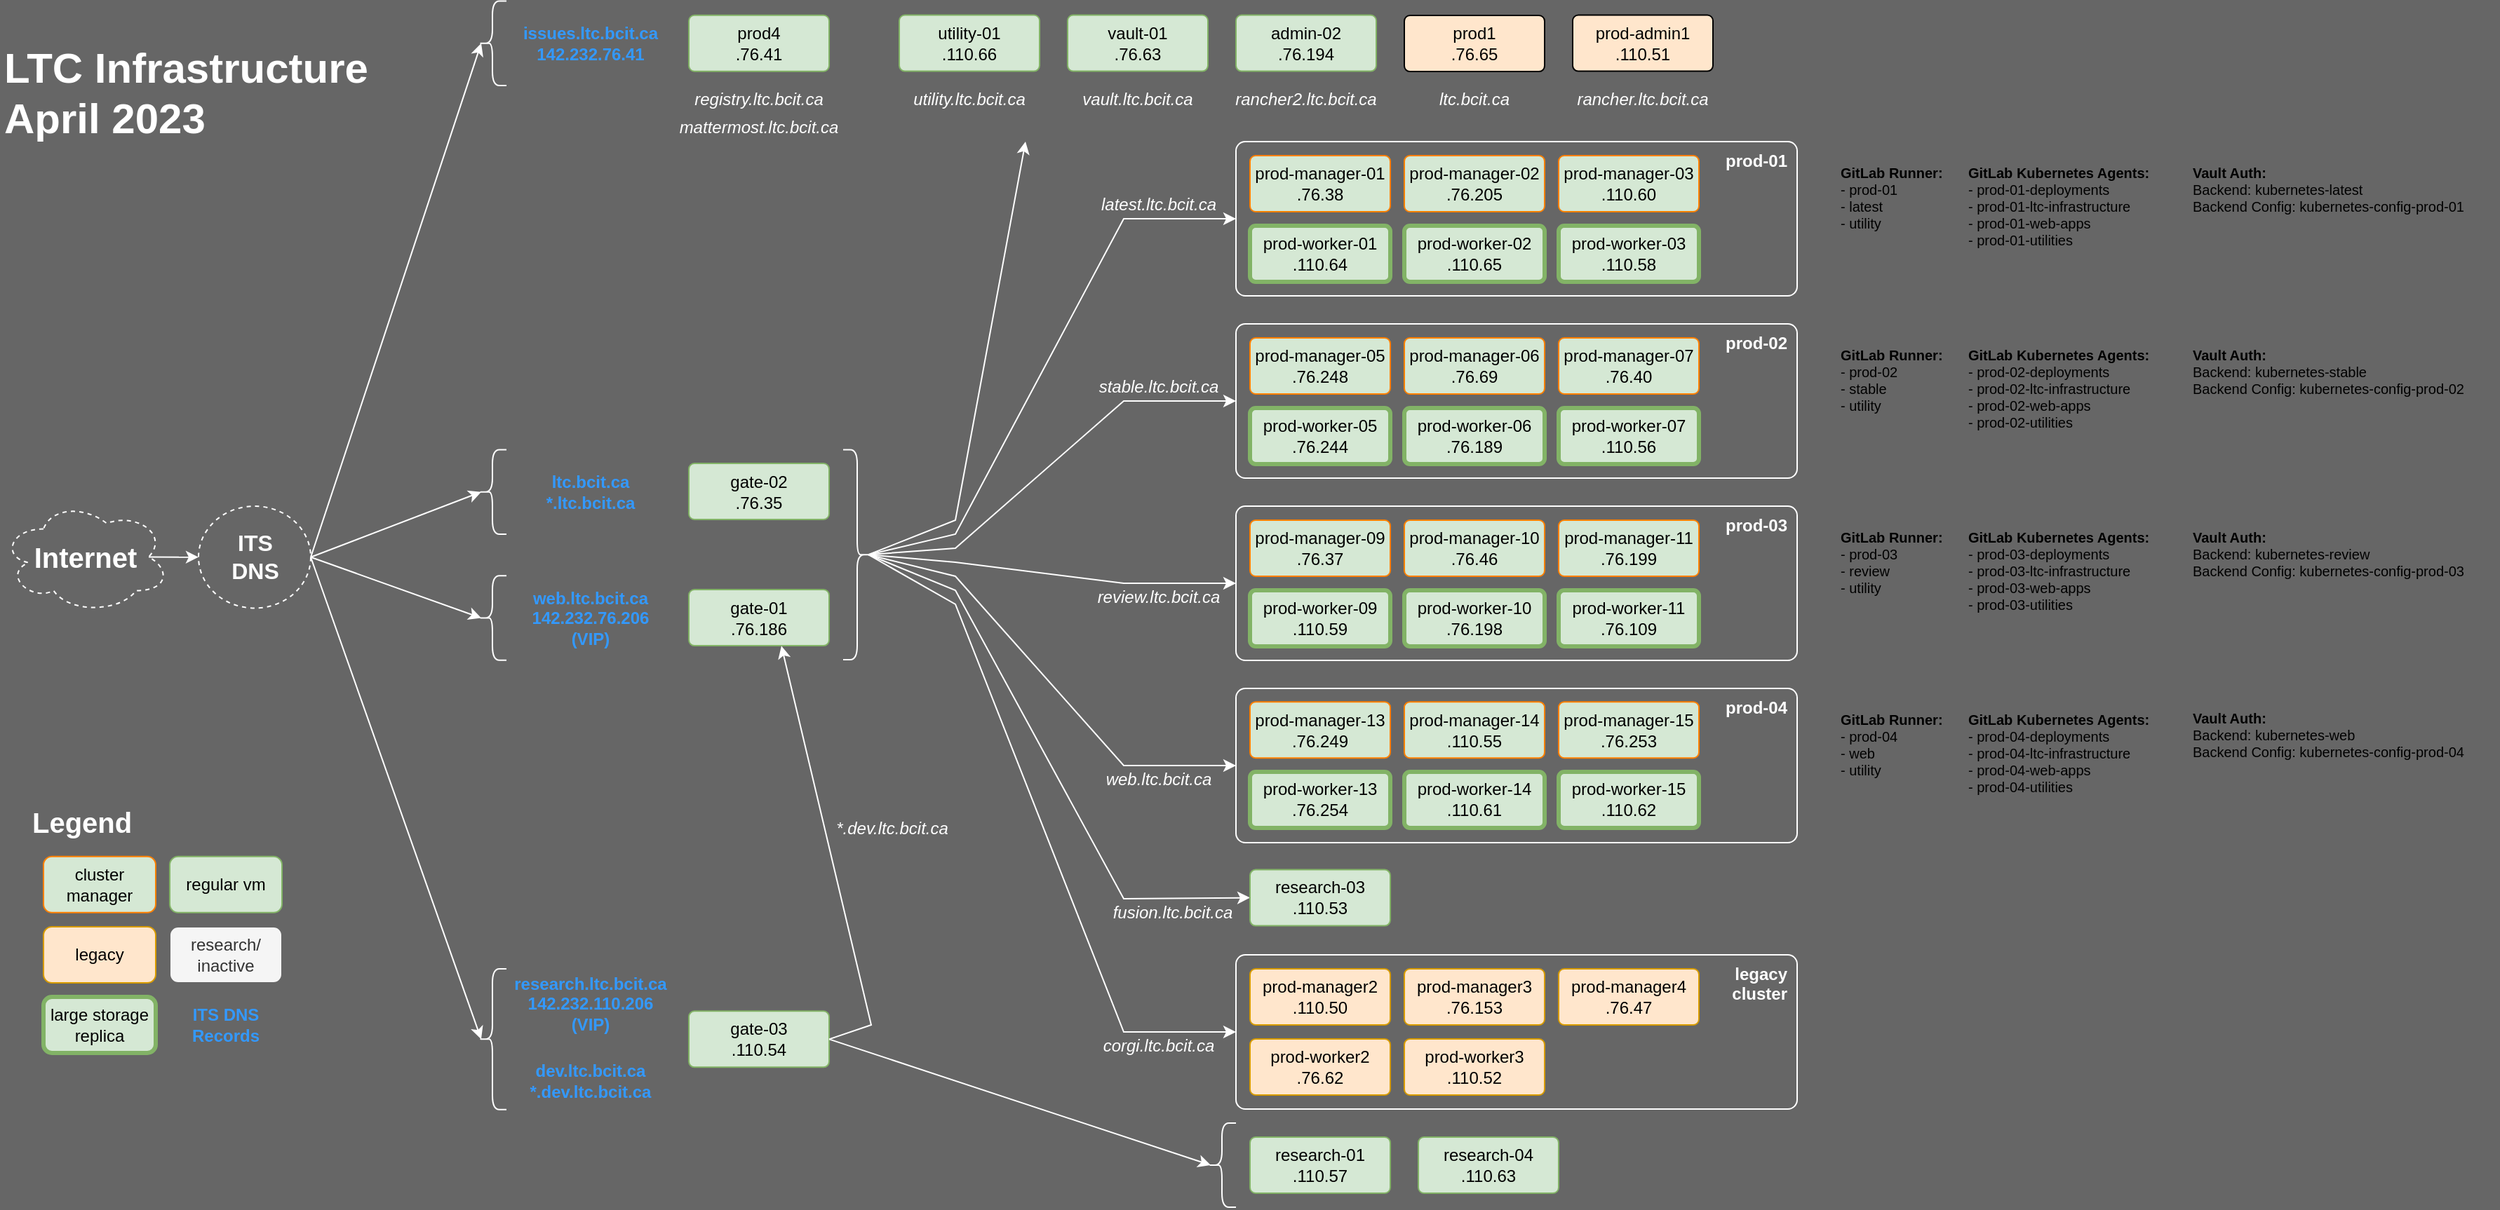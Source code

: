 <mxfile version="20.8.16" type="device"><diagram name="Page-1" id="0mNQpZ5gWgdwODDEsCQO"><mxGraphModel dx="1448" dy="1041" grid="1" gridSize="10" guides="1" tooltips="1" connect="1" arrows="1" fold="1" page="1" pageScale="1" pageWidth="850" pageHeight="1100" background="#666666" math="0" shadow="0"><root><mxCell id="0"/><mxCell id="1" parent="0"/><mxCell id="-9pS1q8vQVi0JjwYOpcI-103" value="&lt;b&gt;&lt;font&gt;legacy&lt;br&gt;cluster&lt;br&gt;&lt;/font&gt;&lt;/b&gt;" style="shape=ext;margin=3;double=0;whiteSpace=wrap;html=1;align=right;rounded=1;spacingRight=5;verticalAlign=top;movable=1;resizable=1;rotatable=1;deletable=1;editable=1;connectable=1;arcSize=6;fillColor=none;fontColor=#FFFFFF;strokeColor=#FFFFFF;" parent="1" vertex="1"><mxGeometry x="1000" y="790" width="400" height="110" as="geometry"/></mxCell><mxCell id="-9pS1q8vQVi0JjwYOpcI-1" style="rounded=0;orthogonalLoop=1;jettySize=auto;html=1;exitX=0.875;exitY=0.5;exitDx=0;exitDy=0;exitPerimeter=0;entryX=0;entryY=0.5;entryDx=0;entryDy=0;strokeColor=#FFFFFF;fontColor=#FFFFFF;" parent="1" source="-9pS1q8vQVi0JjwYOpcI-2" target="-9pS1q8vQVi0JjwYOpcI-3" edge="1"><mxGeometry relative="1" as="geometry"><mxPoint x="-701.25" y="470.99" as="targetPoint"/><mxPoint x="-307.25" y="495.49" as="sourcePoint"/></mxGeometry></mxCell><mxCell id="-9pS1q8vQVi0JjwYOpcI-2" value="&lt;b&gt;&lt;font style=&quot;font-size: 20px&quot;&gt;Internet&lt;/font&gt;&lt;/b&gt;" style="ellipse;shape=cloud;whiteSpace=wrap;html=1;align=center;dashed=1;fillColor=none;strokeColor=#FFFFFF;fontColor=#FFFFFF;" parent="1" vertex="1"><mxGeometry x="120" y="466.24" width="120" height="80" as="geometry"/></mxCell><mxCell id="-9pS1q8vQVi0JjwYOpcI-3" value="&lt;b style=&quot;font-size: 16px&quot;&gt;ITS&lt;br&gt;DNS&lt;/b&gt;" style="ellipse;whiteSpace=wrap;html=1;align=center;dashed=1;rounded=1;fillColor=none;strokeColor=#FFFFFF;fontColor=#FFFFFF;" parent="1" vertex="1"><mxGeometry x="260.5" y="470" width="80" height="72.73" as="geometry"/></mxCell><mxCell id="-9pS1q8vQVi0JjwYOpcI-4" value="&lt;font style=&quot;font-size: 30px&quot;&gt;&lt;b&gt;LTC Infrastructure&lt;br&gt;April 2023&lt;/b&gt;&lt;/font&gt;" style="text;html=1;strokeColor=none;fillColor=none;align=left;verticalAlign=middle;whiteSpace=wrap;rounded=0;fontColor=#FFFFFF;" parent="1" vertex="1"><mxGeometry x="120" y="120" width="280" height="110" as="geometry"/></mxCell><mxCell id="-9pS1q8vQVi0JjwYOpcI-5" style="rounded=0;orthogonalLoop=1;jettySize=auto;html=1;exitX=1;exitY=0.5;exitDx=0;exitDy=0;entryX=0.1;entryY=0.5;entryDx=0;entryDy=0;strokeColor=#FFFFFF;fontColor=#FFFFFF;entryPerimeter=0;" parent="1" source="-9pS1q8vQVi0JjwYOpcI-3" target="-9pS1q8vQVi0JjwYOpcI-99" edge="1"><mxGeometry relative="1" as="geometry"><mxPoint x="480.25" y="470.24" as="targetPoint"/><mxPoint x="120.25" y="489.74" as="sourcePoint"/></mxGeometry></mxCell><mxCell id="-9pS1q8vQVi0JjwYOpcI-6" style="rounded=0;orthogonalLoop=1;jettySize=auto;html=1;exitX=0.1;exitY=0.5;exitDx=0;exitDy=0;exitPerimeter=0;strokeColor=#FFFFFF;fontColor=#FFFFFF;" parent="1" source="-9pS1q8vQVi0JjwYOpcI-36" edge="1"><mxGeometry relative="1" as="geometry"><mxPoint x="850" y="210" as="targetPoint"/><mxPoint x="300" y="635" as="sourcePoint"/><Array as="points"><mxPoint x="800" y="480"/></Array></mxGeometry></mxCell><mxCell id="-9pS1q8vQVi0JjwYOpcI-7" style="rounded=0;orthogonalLoop=1;jettySize=auto;html=1;exitX=0.1;exitY=0.5;exitDx=0;exitDy=0;entryX=0;entryY=0.5;entryDx=0;entryDy=0;exitPerimeter=0;strokeColor=#FFFFFF;fontColor=#FFFFFF;" parent="1" source="-9pS1q8vQVi0JjwYOpcI-36" target="-9pS1q8vQVi0JjwYOpcI-54" edge="1"><mxGeometry relative="1" as="geometry"><mxPoint x="674.0" y="425" as="targetPoint"/><mxPoint x="550" y="675" as="sourcePoint"/><Array as="points"><mxPoint x="800" y="490"/><mxPoint x="920" y="265"/></Array></mxGeometry></mxCell><mxCell id="-9pS1q8vQVi0JjwYOpcI-8" style="rounded=0;orthogonalLoop=1;jettySize=auto;html=1;exitX=0.1;exitY=0.5;exitDx=0;exitDy=0;entryX=0;entryY=0.5;entryDx=0;entryDy=0;exitPerimeter=0;strokeColor=#FFFFFF;fontColor=#FFFFFF;" parent="1" source="-9pS1q8vQVi0JjwYOpcI-36" target="-9pS1q8vQVi0JjwYOpcI-62" edge="1"><mxGeometry relative="1" as="geometry"><mxPoint x="950" y="300" as="targetPoint"/><mxPoint x="458" y="490" as="sourcePoint"/><Array as="points"><mxPoint x="800" y="500"/><mxPoint x="920" y="395"/></Array></mxGeometry></mxCell><mxCell id="-9pS1q8vQVi0JjwYOpcI-9" style="rounded=0;orthogonalLoop=1;jettySize=auto;html=1;exitX=0.1;exitY=0.5;exitDx=0;exitDy=0;entryX=0;entryY=0.5;entryDx=0;entryDy=0;exitPerimeter=0;strokeColor=#FFFFFF;fontColor=#FFFFFF;" parent="1" source="-9pS1q8vQVi0JjwYOpcI-36" target="-9pS1q8vQVi0JjwYOpcI-71" edge="1"><mxGeometry relative="1" as="geometry"><mxPoint x="950" y="410" as="targetPoint"/><mxPoint x="458" y="490" as="sourcePoint"/><Array as="points"><mxPoint x="800" y="510"/><mxPoint x="920" y="525"/></Array></mxGeometry></mxCell><mxCell id="-9pS1q8vQVi0JjwYOpcI-10" style="rounded=0;orthogonalLoop=1;jettySize=auto;html=1;exitX=1;exitY=0.5;exitDx=0;exitDy=0;strokeColor=#FFFFFF;entryX=0.1;entryY=0.5;entryDx=0;entryDy=0;entryPerimeter=0;fontColor=#FFFFFF;" parent="1" source="-9pS1q8vQVi0JjwYOpcI-3" target="-9pS1q8vQVi0JjwYOpcI-33" edge="1"><mxGeometry relative="1" as="geometry"><mxPoint x="420" y="800" as="targetPoint"/><mxPoint x="60.0" y="565" as="sourcePoint"/><Array as="points"/></mxGeometry></mxCell><mxCell id="-9pS1q8vQVi0JjwYOpcI-11" style="rounded=0;orthogonalLoop=1;jettySize=auto;html=1;exitX=0.1;exitY=0.5;exitDx=0;exitDy=0;exitPerimeter=0;strokeColor=#FFFFFF;fontColor=#FFFFFF;entryX=0;entryY=0.5;entryDx=0;entryDy=0;" parent="1" source="-9pS1q8vQVi0JjwYOpcI-36" target="-9pS1q8vQVi0JjwYOpcI-28" edge="1"><mxGeometry relative="1" as="geometry"><mxPoint x="970" y="900" as="targetPoint"/><mxPoint x="458" y="530" as="sourcePoint"/><Array as="points"><mxPoint x="800" y="530"/><mxPoint x="920" y="750"/></Array></mxGeometry></mxCell><mxCell id="-9pS1q8vQVi0JjwYOpcI-12" value="prod4&lt;i&gt;&lt;br&gt;&lt;/i&gt;.76.41" style="rounded=1;arcSize=10;whiteSpace=wrap;html=1;align=center;fillColor=#d5e8d4;strokeColor=#82b366;" parent="1" vertex="1"><mxGeometry x="610" y="119.88" width="100" height="40" as="geometry"/></mxCell><mxCell id="-9pS1q8vQVi0JjwYOpcI-13" value="prod1&lt;br&gt;.76.65" style="rounded=1;arcSize=10;whiteSpace=wrap;html=1;align=center;fillColor=#ffe6cc;strokeColor=#000000;fontColor=default;" parent="1" vertex="1"><mxGeometry x="1120" y="120.01" width="100" height="40" as="geometry"/></mxCell><mxCell id="-9pS1q8vQVi0JjwYOpcI-14" value="vault-01&lt;br&gt;.76.63" style="rounded=1;arcSize=10;whiteSpace=wrap;html=1;align=center;fillColor=#d5e8d4;strokeColor=#82b366;" parent="1" vertex="1"><mxGeometry x="880" y="119.76" width="100" height="40" as="geometry"/></mxCell><mxCell id="-9pS1q8vQVi0JjwYOpcI-15" value="utility-01&lt;br&gt;.110.66" style="rounded=1;arcSize=10;whiteSpace=wrap;html=1;align=center;fillColor=#d5e8d4;strokeColor=#82b366;" parent="1" vertex="1"><mxGeometry x="760" y="119.76" width="100" height="40" as="geometry"/></mxCell><mxCell id="-9pS1q8vQVi0JjwYOpcI-17" value="&lt;font&gt;prod-admin1&lt;br&gt;.110.51&lt;/font&gt;" style="rounded=1;arcSize=10;whiteSpace=wrap;html=1;align=center;fillColor=#ffe6cc;strokeColor=#000000;fontColor=default;" parent="1" vertex="1"><mxGeometry x="1240" y="119.76" width="100" height="40" as="geometry"/></mxCell><mxCell id="-9pS1q8vQVi0JjwYOpcI-18" value="admin-02&lt;i style=&quot;border-color: var(--border-color);&quot;&gt;&lt;br style=&quot;border-color: var(--border-color);&quot;&gt;&lt;/i&gt;.76.194" style="whiteSpace=wrap;html=1;align=center;rounded=1;strokeColor=#82b366;fillColor=#d5e8d4;perimeterSpacing=1;container=0;arcSize=10;strokeWidth=1;" parent="1" vertex="1"><mxGeometry x="1000" y="119.76" width="100" height="40" as="geometry"/></mxCell><mxCell id="-9pS1q8vQVi0JjwYOpcI-19" value="" style="shape=curlyBracket;whiteSpace=wrap;html=1;rounded=1;rotation=0;strokeColor=#FFFFFF;fontColor=#FFFFFF;" parent="1" vertex="1"><mxGeometry x="980" y="910" width="20" height="60" as="geometry"/></mxCell><mxCell id="-9pS1q8vQVi0JjwYOpcI-20" value="gate-03&lt;br&gt;.110.54" style="rounded=1;arcSize=10;whiteSpace=wrap;html=1;align=center;fillColor=#d5e8d4;strokeColor=#82b366;" parent="1" vertex="1"><mxGeometry x="610" y="830.17" width="100" height="40" as="geometry"/></mxCell><mxCell id="-9pS1q8vQVi0JjwYOpcI-21" style="rounded=0;orthogonalLoop=1;jettySize=auto;html=1;strokeColor=#FFFFFF;entryX=0.1;entryY=0.5;entryDx=0;entryDy=0;entryPerimeter=0;exitX=1;exitY=0.5;exitDx=0;exitDy=0;fontColor=#FFFFFF;" parent="1" source="-9pS1q8vQVi0JjwYOpcI-20" target="-9pS1q8vQVi0JjwYOpcI-19" edge="1"><mxGeometry relative="1" as="geometry"><mxPoint x="3500" y="1622.43" as="targetPoint"/><mxPoint x="630.0" y="960" as="sourcePoint"/></mxGeometry></mxCell><mxCell id="-9pS1q8vQVi0JjwYOpcI-31" style="rounded=0;orthogonalLoop=1;jettySize=auto;html=1;exitX=0.1;exitY=0.5;exitDx=0;exitDy=0;entryX=0;entryY=0.5;entryDx=0;entryDy=0;exitPerimeter=0;strokeColor=#FFFFFF;fontColor=#FFFFFF;" parent="1" source="-9pS1q8vQVi0JjwYOpcI-36" target="-9pS1q8vQVi0JjwYOpcI-78" edge="1"><mxGeometry relative="1" as="geometry"><mxPoint x="930" y="625" as="targetPoint"/><mxPoint x="538.0" y="519.75" as="sourcePoint"/><Array as="points"><mxPoint x="800" y="520"/><mxPoint x="920" y="655"/></Array></mxGeometry></mxCell><mxCell id="-9pS1q8vQVi0JjwYOpcI-32" value="web.ltc.bcit.ca&lt;br&gt;142.232.76.206&lt;br&gt;(VIP)" style="text;html=1;strokeColor=none;fillColor=none;align=center;verticalAlign=middle;whiteSpace=wrap;rounded=0;fontColor=#3399FF;fontStyle=1;" parent="1" vertex="1"><mxGeometry x="480" y="529.88" width="120" height="40" as="geometry"/></mxCell><mxCell id="-9pS1q8vQVi0JjwYOpcI-33" value="" style="shape=curlyBracket;whiteSpace=wrap;html=1;rounded=1;strokeColor=#FFFFFF;fontColor=#FFFFFF;" parent="1" vertex="1"><mxGeometry x="460" y="800" width="20" height="100.35" as="geometry"/></mxCell><mxCell id="-9pS1q8vQVi0JjwYOpcI-34" value="gate-01&lt;br&gt;.76.186" style="rounded=1;arcSize=10;whiteSpace=wrap;html=1;align=center;fillColor=#d5e8d4;strokeColor=#82b366;" parent="1" vertex="1"><mxGeometry x="610" y="529.51" width="100" height="40" as="geometry"/></mxCell><mxCell id="-9pS1q8vQVi0JjwYOpcI-35" value="gate-02&lt;br&gt;.76.35" style="rounded=1;arcSize=10;whiteSpace=wrap;html=1;align=center;fillColor=#d5e8d4;strokeColor=#82b366;strokeWidth=1;" parent="1" vertex="1"><mxGeometry x="610" y="439.5" width="100" height="40" as="geometry"/></mxCell><mxCell id="-9pS1q8vQVi0JjwYOpcI-36" value="" style="shape=curlyBracket;whiteSpace=wrap;html=1;rounded=1;rotation=-180;strokeColor=#FFFFFF;fontColor=#FFFFFF;" parent="1" vertex="1"><mxGeometry x="720" y="429.75" width="20" height="149.75" as="geometry"/></mxCell><mxCell id="-9pS1q8vQVi0JjwYOpcI-37" value="&lt;font style=&quot;font-size: 12px;&quot;&gt;ltc.bcit.ca&lt;br&gt;*.ltc.bcit.ca&lt;/font&gt;" style="text;html=1;strokeColor=none;fillColor=none;align=center;verticalAlign=middle;whiteSpace=wrap;rounded=0;dashed=1;fontSize=12;fontStyle=1;fontColor=#3399FF;" parent="1" vertex="1"><mxGeometry x="480" y="440" width="120" height="40" as="geometry"/></mxCell><mxCell id="-9pS1q8vQVi0JjwYOpcI-38" style="rounded=0;orthogonalLoop=1;jettySize=auto;html=1;exitX=1;exitY=0.5;exitDx=0;exitDy=0;entryX=0.1;entryY=0.5;entryDx=0;entryDy=0;entryPerimeter=0;strokeColor=#FFFFFF;fontColor=#FFFFFF;" parent="1" source="-9pS1q8vQVi0JjwYOpcI-3" target="-9pS1q8vQVi0JjwYOpcI-39" edge="1"><mxGeometry relative="1" as="geometry"><mxPoint x="470.25" y="560.11" as="targetPoint"/><mxPoint x="340.25" y="560.235" as="sourcePoint"/></mxGeometry></mxCell><mxCell id="-9pS1q8vQVi0JjwYOpcI-39" value="" style="shape=curlyBracket;whiteSpace=wrap;html=1;rounded=1;strokeColor=#FFFFFF;fontColor=default;" parent="1" vertex="1"><mxGeometry x="460" y="519.62" width="20" height="60.25" as="geometry"/></mxCell><mxCell id="-9pS1q8vQVi0JjwYOpcI-40" value="research.ltc.bcit.ca&lt;br&gt;142.232.110.206&lt;br&gt;(VIP)" style="text;html=1;strokeColor=none;fillColor=none;align=center;verticalAlign=middle;whiteSpace=wrap;rounded=0;fontColor=#3399FF;fontStyle=1;" parent="1" vertex="1"><mxGeometry x="480" y="800" width="120" height="50.35" as="geometry"/></mxCell><mxCell id="-9pS1q8vQVi0JjwYOpcI-41" value="issues.ltc.bcit.ca&lt;br&gt;142.232.76.41" style="text;html=1;strokeColor=none;fillColor=none;align=center;verticalAlign=middle;whiteSpace=wrap;rounded=0;fontColor=#3399FF;fontStyle=1;" parent="1" vertex="1"><mxGeometry x="480" y="119.88" width="120" height="40" as="geometry"/></mxCell><mxCell id="-9pS1q8vQVi0JjwYOpcI-42" style="rounded=0;orthogonalLoop=1;jettySize=auto;html=1;exitX=1;exitY=0.5;exitDx=0;exitDy=0;entryX=0.1;entryY=0.5;entryDx=0;entryDy=0;strokeColor=#FFFFFF;fontColor=#FFFFFF;entryPerimeter=0;" parent="1" source="-9pS1q8vQVi0JjwYOpcI-3" target="-9pS1q8vQVi0JjwYOpcI-100" edge="1"><mxGeometry relative="1" as="geometry"><mxPoint x="610" y="160" as="targetPoint"/><mxPoint x="300.0" y="600.125" as="sourcePoint"/></mxGeometry></mxCell><mxCell id="-9pS1q8vQVi0JjwYOpcI-43" value="&lt;font&gt;dev.ltc.bcit.ca&lt;br&gt;*.dev.ltc.bcit.ca&lt;/font&gt;" style="text;html=1;strokeColor=none;fillColor=none;align=center;verticalAlign=middle;whiteSpace=wrap;rounded=0;fontColor=#3399FF;fontStyle=1;" parent="1" vertex="1"><mxGeometry x="480" y="860.35" width="120" height="40" as="geometry"/></mxCell><mxCell id="-9pS1q8vQVi0JjwYOpcI-54" value="&lt;b&gt;prod-01&lt;/b&gt;" style="shape=ext;margin=3;double=0;whiteSpace=wrap;html=1;align=right;fillColor=none;rounded=1;spacingRight=5;arcSize=6;verticalAlign=top;strokeColor=#FFFFFF;fontColor=#FFFFFF;" parent="1" vertex="1"><mxGeometry x="1000" y="210" width="400" height="110" as="geometry"/></mxCell><mxCell id="-9pS1q8vQVi0JjwYOpcI-55" value="prod-manager-03&lt;br style=&quot;border-color: var(--border-color);&quot;&gt;.110.60" style="whiteSpace=wrap;html=1;align=center;rounded=1;strokeColor=#FF8000;fillColor=#d5e8d4;perimeterSpacing=1;arcSize=10;fontColor=default;" parent="1" vertex="1"><mxGeometry x="1230" y="220" width="100" height="40" as="geometry"/></mxCell><mxCell id="-9pS1q8vQVi0JjwYOpcI-56" value="prod-manager-02&lt;br&gt;.76.205" style="whiteSpace=wrap;html=1;align=center;rounded=1;strokeColor=#FF8000;fillColor=#d5e8d4;arcSize=10;fontColor=default;" parent="1" vertex="1"><mxGeometry x="1120" y="220" width="100" height="40" as="geometry"/></mxCell><mxCell id="-9pS1q8vQVi0JjwYOpcI-57" value="prod-worker-01&lt;br&gt;.110.64" style="rounded=1;arcSize=10;whiteSpace=wrap;html=1;align=center;fillColor=#d5e8d4;strokeColor=#82b366;strokeWidth=3;" parent="1" vertex="1"><mxGeometry x="1010" y="270" width="100" height="40" as="geometry"/></mxCell><mxCell id="-9pS1q8vQVi0JjwYOpcI-58" value="prod-worker-02&lt;br&gt;.110.65" style="rounded=1;arcSize=10;whiteSpace=wrap;html=1;align=center;fillColor=#d5e8d4;strokeColor=#82b366;strokeWidth=3;" parent="1" vertex="1"><mxGeometry x="1120" y="270" width="100" height="40" as="geometry"/></mxCell><mxCell id="-9pS1q8vQVi0JjwYOpcI-59" value="prod-worker-03&lt;br&gt;.110.58" style="rounded=1;arcSize=10;whiteSpace=wrap;html=1;align=center;fillColor=#d5e8d4;strokeColor=#82b366;strokeWidth=3;" parent="1" vertex="1"><mxGeometry x="1230" y="270" width="100" height="40" as="geometry"/></mxCell><mxCell id="-9pS1q8vQVi0JjwYOpcI-60" value="prod-manager-01&lt;br style=&quot;border-color: var(--border-color);&quot;&gt;.76.38" style="whiteSpace=wrap;html=1;align=center;rounded=1;strokeColor=#FF8000;fillColor=#d5e8d4;perimeterSpacing=1;arcSize=10;fontColor=default;" parent="1" vertex="1"><mxGeometry x="1010" y="220" width="100" height="40" as="geometry"/></mxCell><mxCell id="-9pS1q8vQVi0JjwYOpcI-61" value="&lt;i style=&quot;border-color: var(--border-color); font-size: 12px; text-align: right;&quot;&gt;latest.ltc.bcit.ca&lt;/i&gt;" style="text;html=1;strokeColor=none;fillColor=none;align=center;verticalAlign=middle;whiteSpace=wrap;rounded=0;fontSize=10;fontColor=#FFFFFF;" parent="1" vertex="1"><mxGeometry x="890" y="245" width="110" height="20" as="geometry"/></mxCell><mxCell id="-9pS1q8vQVi0JjwYOpcI-62" value="&lt;b&gt;prod-02&lt;/b&gt;" style="shape=ext;margin=3;double=0;whiteSpace=wrap;html=1;align=right;fillColor=none;rounded=1;spacingRight=5;arcSize=6;verticalAlign=top;strokeColor=#FFFFFF;fontColor=#FFFFFF;" parent="1" vertex="1"><mxGeometry x="1000" y="340" width="400" height="110" as="geometry"/></mxCell><mxCell id="-9pS1q8vQVi0JjwYOpcI-63" value="prod-manager-05&lt;br&gt;.76.248" style="rounded=1;arcSize=10;whiteSpace=wrap;html=1;align=center;fillColor=#d5e8d4;strokeColor=#FF8000;strokeWidth=1;fontColor=default;" parent="1" vertex="1"><mxGeometry x="1010" y="350" width="100" height="40" as="geometry"/></mxCell><mxCell id="-9pS1q8vQVi0JjwYOpcI-64" value="prod-manager-06&lt;br&gt;.76.69" style="rounded=1;arcSize=10;whiteSpace=wrap;html=1;align=center;fillColor=#d5e8d4;strokeColor=#FF8000;strokeWidth=1;fontColor=default;" parent="1" vertex="1"><mxGeometry x="1120" y="350" width="100" height="40" as="geometry"/></mxCell><mxCell id="-9pS1q8vQVi0JjwYOpcI-65" value="prod-manager-07&lt;br&gt;.76.40" style="rounded=1;arcSize=10;whiteSpace=wrap;html=1;align=center;fillColor=#d5e8d4;strokeColor=#FF8000;strokeWidth=1;fontColor=default;" parent="1" vertex="1"><mxGeometry x="1230" y="350" width="100" height="40" as="geometry"/></mxCell><mxCell id="-9pS1q8vQVi0JjwYOpcI-66" value="prod-worker-05&lt;br&gt;.76.244" style="rounded=1;arcSize=10;whiteSpace=wrap;html=1;align=center;fillColor=#d5e8d4;strokeColor=#82b366;strokeWidth=3;" parent="1" vertex="1"><mxGeometry x="1010" y="400" width="100" height="40" as="geometry"/></mxCell><mxCell id="-9pS1q8vQVi0JjwYOpcI-67" value="prod-worker-07&lt;br&gt;.110.56" style="rounded=1;arcSize=10;whiteSpace=wrap;html=1;align=center;fillColor=#d5e8d4;strokeColor=#82b366;strokeWidth=3;" parent="1" vertex="1"><mxGeometry x="1230" y="400" width="100" height="40" as="geometry"/></mxCell><mxCell id="-9pS1q8vQVi0JjwYOpcI-68" value="prod-worker-06&lt;br&gt;.76.189" style="rounded=1;arcSize=10;whiteSpace=wrap;html=1;align=center;fillColor=#d5e8d4;strokeColor=#82b366;strokeWidth=3;" parent="1" vertex="1"><mxGeometry x="1120" y="400" width="100" height="40" as="geometry"/></mxCell><mxCell id="-9pS1q8vQVi0JjwYOpcI-69" value="&lt;i style=&quot;border-color: var(--border-color); font-size: 12px; text-align: right;&quot;&gt;stable.ltc.bcit.ca&lt;/i&gt;" style="text;html=1;strokeColor=none;fillColor=none;align=center;verticalAlign=middle;whiteSpace=wrap;rounded=0;fontSize=10;fontColor=#FFFFFF;" parent="1" vertex="1"><mxGeometry x="890" y="374.75" width="110" height="20" as="geometry"/></mxCell><mxCell id="-9pS1q8vQVi0JjwYOpcI-70" value="&lt;i style=&quot;border-color: var(--border-color); font-size: 12px; text-align: right;&quot;&gt;review.ltc.bcit.ca&lt;/i&gt;" style="text;html=1;strokeColor=none;fillColor=none;align=center;verticalAlign=middle;whiteSpace=wrap;rounded=0;fontSize=10;fontColor=#FFFFFF;" parent="1" vertex="1"><mxGeometry x="890" y="525.24" width="110" height="20" as="geometry"/></mxCell><mxCell id="-9pS1q8vQVi0JjwYOpcI-71" value="&lt;b&gt;prod-03&lt;/b&gt;" style="shape=ext;margin=3;double=0;whiteSpace=wrap;html=1;align=right;fillColor=none;rounded=1;spacingRight=5;arcSize=6;verticalAlign=top;strokeColor=#FFFFFF;fontColor=#FFFFFF;" parent="1" vertex="1"><mxGeometry x="1000" y="470" width="400" height="110" as="geometry"/></mxCell><mxCell id="-9pS1q8vQVi0JjwYOpcI-72" value="prod-worker-10&lt;br&gt;.76.198" style="rounded=1;arcSize=10;whiteSpace=wrap;html=1;align=center;fillColor=#d5e8d4;strokeColor=#82b366;strokeWidth=3;" parent="1" vertex="1"><mxGeometry x="1120" y="530" width="100" height="40" as="geometry"/></mxCell><mxCell id="-9pS1q8vQVi0JjwYOpcI-73" value="prod-worker-11&lt;br&gt;.76.109" style="rounded=1;arcSize=10;whiteSpace=wrap;html=1;align=center;fillColor=#d5e8d4;strokeColor=#82b366;strokeWidth=3;" parent="1" vertex="1"><mxGeometry x="1230" y="530" width="100" height="40" as="geometry"/></mxCell><mxCell id="-9pS1q8vQVi0JjwYOpcI-74" value="prod-manager-10&lt;br&gt;.76.46" style="rounded=1;arcSize=10;whiteSpace=wrap;html=1;align=center;fillColor=#d5e8d4;strokeColor=#FF8000;fontColor=default;" parent="1" vertex="1"><mxGeometry x="1120" y="480" width="100" height="40" as="geometry"/></mxCell><mxCell id="-9pS1q8vQVi0JjwYOpcI-75" value="prod-manager-11&lt;br&gt;.76.199" style="rounded=1;arcSize=10;whiteSpace=wrap;html=1;align=center;fillColor=#d5e8d4;strokeColor=#FF8000;fontColor=default;" parent="1" vertex="1"><mxGeometry x="1230" y="480" width="100" height="40" as="geometry"/></mxCell><mxCell id="-9pS1q8vQVi0JjwYOpcI-76" value="prod-manager-09&lt;br&gt;.76.37" style="rounded=1;arcSize=10;whiteSpace=wrap;html=1;align=center;fillColor=#d5e8d4;strokeColor=#FF8000;fontColor=default;" parent="1" vertex="1"><mxGeometry x="1010" y="480" width="100" height="40" as="geometry"/></mxCell><mxCell id="-9pS1q8vQVi0JjwYOpcI-77" value="prod-worker-09&lt;br&gt;.110.59" style="rounded=1;arcSize=10;whiteSpace=wrap;html=1;align=center;fillColor=#d5e8d4;strokeColor=#82b366;strokeWidth=3;" parent="1" vertex="1"><mxGeometry x="1010" y="530" width="100" height="40" as="geometry"/></mxCell><mxCell id="-9pS1q8vQVi0JjwYOpcI-78" value="&lt;b&gt;&lt;font&gt;prod-04&lt;/font&gt;&lt;/b&gt;" style="shape=ext;margin=3;double=0;whiteSpace=wrap;html=1;align=right;rounded=1;spacingRight=5;verticalAlign=top;movable=1;resizable=1;rotatable=1;deletable=1;editable=1;connectable=1;arcSize=6;fillColor=none;fontColor=#FFFFFF;strokeColor=#FFFFFF;" parent="1" vertex="1"><mxGeometry x="1000" y="600" width="400" height="110" as="geometry"/></mxCell><mxCell id="-9pS1q8vQVi0JjwYOpcI-79" value="prod-manager-15&lt;br&gt;.76.253" style="whiteSpace=wrap;html=1;align=center;rounded=1;strokeColor=#FF8000;fillColor=#d5e8d4;arcSize=10;fontColor=default;" parent="1" vertex="1"><mxGeometry x="1230" y="609.61" width="100" height="40" as="geometry"/></mxCell><mxCell id="-9pS1q8vQVi0JjwYOpcI-80" value="prod-worker-15&lt;br&gt;.110.62" style="whiteSpace=wrap;html=1;align=center;rounded=1;strokeColor=#82b366;fillColor=#d5e8d4;arcSize=10;strokeWidth=3;" parent="1" vertex="1"><mxGeometry x="1230" y="659.47" width="100" height="40" as="geometry"/></mxCell><mxCell id="-9pS1q8vQVi0JjwYOpcI-81" value="prod-worker-14&lt;br&gt;.110.61" style="whiteSpace=wrap;html=1;align=center;rounded=1;strokeColor=#82b366;fillColor=#d5e8d4;arcSize=10;strokeWidth=3;" parent="1" vertex="1"><mxGeometry x="1120" y="659.47" width="100" height="40" as="geometry"/></mxCell><mxCell id="-9pS1q8vQVi0JjwYOpcI-82" value="prod-worker-13&lt;br&gt;.76.254" style="whiteSpace=wrap;html=1;align=center;rounded=1;strokeColor=#82b366;fillColor=#d5e8d4;arcSize=10;strokeWidth=3;" parent="1" vertex="1"><mxGeometry x="1010" y="659.47" width="100" height="40" as="geometry"/></mxCell><mxCell id="-9pS1q8vQVi0JjwYOpcI-83" value="prod-manager-13&lt;br&gt;.76.249" style="whiteSpace=wrap;html=1;align=center;rounded=1;strokeColor=#FF8000;fillColor=#d5e8d4;arcSize=10;fontColor=default;" parent="1" vertex="1"><mxGeometry x="1010" y="609.61" width="100" height="40" as="geometry"/></mxCell><mxCell id="-9pS1q8vQVi0JjwYOpcI-84" value="prod-manager-14&lt;br&gt;.110.55" style="whiteSpace=wrap;html=1;align=center;rounded=1;strokeColor=#FF8000;fillColor=#d5e8d4;arcSize=10;fontColor=default;" parent="1" vertex="1"><mxGeometry x="1120" y="609.61" width="100" height="40" as="geometry"/></mxCell><mxCell id="-9pS1q8vQVi0JjwYOpcI-85" value="&lt;i style=&quot;border-color: var(--border-color); font-size: 12px; text-align: right;&quot;&gt;web.ltc.bcit.ca&lt;/i&gt;" style="text;html=1;strokeColor=none;fillColor=none;align=center;verticalAlign=middle;whiteSpace=wrap;rounded=0;fontSize=10;fontColor=#FFFFFF;" parent="1" vertex="1"><mxGeometry x="890" y="655" width="110" height="20" as="geometry"/></mxCell><mxCell id="-9pS1q8vQVi0JjwYOpcI-86" value="&lt;i style=&quot;border-color: var(--border-color); font-size: 12px; text-align: right;&quot;&gt;fusion.ltc.bcit.ca&lt;/i&gt;" style="text;html=1;strokeColor=none;fillColor=none;align=center;verticalAlign=middle;whiteSpace=wrap;rounded=0;fontSize=10;fontColor=#FFFFFF;" parent="1" vertex="1"><mxGeometry x="900" y="750" width="110" height="20" as="geometry"/></mxCell><mxCell id="-9pS1q8vQVi0JjwYOpcI-87" value="&lt;b style=&quot;font-size: 10px;&quot;&gt;GitLab Runner:&lt;br&gt;&lt;/b&gt;- prod-01&lt;br&gt;- latest&lt;br&gt;- utility" style="text;html=1;strokeColor=none;fillColor=none;align=left;verticalAlign=top;whiteSpace=wrap;rounded=0;fontSize=10;fontColor=default;" parent="1" vertex="1"><mxGeometry x="1429" y="220" width="90" height="60" as="geometry"/></mxCell><mxCell id="-9pS1q8vQVi0JjwYOpcI-88" value="&lt;b style=&quot;font-size: 10px;&quot;&gt;GitLab Kubernetes Agents:&lt;br style=&quot;font-size: 10px;&quot;&gt;&lt;/b&gt;- prod-01-deployments&lt;br style=&quot;font-size: 10px;&quot;&gt;- prod-01-ltc-infrastructure&lt;br style=&quot;font-size: 10px;&quot;&gt;- prod-01-web-apps&lt;br style=&quot;font-size: 10px;&quot;&gt;- prod-01-utilities" style="text;html=1;strokeColor=none;fillColor=none;align=left;verticalAlign=top;whiteSpace=wrap;rounded=0;fontSize=10;fontColor=default;" parent="1" vertex="1"><mxGeometry x="1520" y="220" width="140" height="70" as="geometry"/></mxCell><mxCell id="-9pS1q8vQVi0JjwYOpcI-89" value="&lt;b style=&quot;font-size: 10px;&quot;&gt;GitLab Kubernetes Agents:&lt;br style=&quot;font-size: 10px;&quot;&gt;&lt;/b&gt;- prod-02-deployments&lt;br style=&quot;font-size: 10px;&quot;&gt;- prod-02-ltc-infrastructure&lt;br style=&quot;font-size: 10px;&quot;&gt;- prod-02-web-apps&lt;br style=&quot;font-size: 10px;&quot;&gt;- prod-02-utilities" style="text;html=1;strokeColor=none;fillColor=none;align=left;verticalAlign=top;whiteSpace=wrap;rounded=0;fontSize=10;fontColor=default;" parent="1" vertex="1"><mxGeometry x="1520" y="349.75" width="140" height="70" as="geometry"/></mxCell><mxCell id="-9pS1q8vQVi0JjwYOpcI-90" value="&lt;b style=&quot;font-size: 10px;&quot;&gt;GitLab Kubernetes Agents:&lt;br style=&quot;font-size: 10px;&quot;&gt;&lt;/b&gt;- prod-03-deployments&lt;br style=&quot;font-size: 10px;&quot;&gt;- prod-03-ltc-infrastructure&lt;br style=&quot;font-size: 10px;&quot;&gt;- prod-03-web-apps&lt;br style=&quot;font-size: 10px;&quot;&gt;- prod-03-utilities" style="text;html=1;strokeColor=none;fillColor=none;align=left;verticalAlign=top;whiteSpace=wrap;rounded=0;fontSize=10;fontColor=default;" parent="1" vertex="1"><mxGeometry x="1520" y="479.99" width="140" height="70.01" as="geometry"/></mxCell><mxCell id="-9pS1q8vQVi0JjwYOpcI-91" value="&lt;b style=&quot;font-size: 10px;&quot;&gt;GitLab Kubernetes Agents:&lt;br style=&quot;font-size: 10px;&quot;&gt;&lt;/b&gt;- prod-04-deployments&lt;br style=&quot;font-size: 10px;&quot;&gt;- prod-04-ltc-infrastructure&lt;br style=&quot;font-size: 10px;&quot;&gt;- prod-04-web-apps&lt;br style=&quot;font-size: 10px;&quot;&gt;- prod-04-utilities" style="text;html=1;strokeColor=none;fillColor=none;align=left;verticalAlign=top;whiteSpace=wrap;rounded=0;fontSize=10;fontColor=default;" parent="1" vertex="1"><mxGeometry x="1520" y="610" width="140" height="70" as="geometry"/></mxCell><mxCell id="-9pS1q8vQVi0JjwYOpcI-92" value="&lt;b style=&quot;font-size: 10px;&quot;&gt;GitLab Runner:&lt;br&gt;&lt;/b&gt;- prod-02&lt;br&gt;- stable&lt;br&gt;- utility" style="text;html=1;strokeColor=none;fillColor=none;align=left;verticalAlign=top;whiteSpace=wrap;rounded=0;fontSize=10;fontColor=default;" parent="1" vertex="1"><mxGeometry x="1429" y="349.75" width="90" height="59.75" as="geometry"/></mxCell><mxCell id="-9pS1q8vQVi0JjwYOpcI-93" value="&lt;b style=&quot;font-size: 10px;&quot;&gt;GitLab Runner:&lt;br&gt;&lt;/b&gt;- prod-03&lt;br&gt;- review&lt;br&gt;- utility" style="text;html=1;strokeColor=none;fillColor=none;align=left;verticalAlign=top;whiteSpace=wrap;rounded=0;fontSize=10;fontColor=default;" parent="1" vertex="1"><mxGeometry x="1429" y="479.99" width="90" height="60.01" as="geometry"/></mxCell><mxCell id="-9pS1q8vQVi0JjwYOpcI-94" value="&lt;b style=&quot;font-size: 10px;&quot;&gt;GitLab Runner:&lt;br&gt;&lt;/b&gt;- prod-04&lt;br&gt;- web&lt;br&gt;- utility" style="text;html=1;strokeColor=none;fillColor=none;align=left;verticalAlign=top;whiteSpace=wrap;rounded=0;fontSize=10;fontColor=default;" parent="1" vertex="1"><mxGeometry x="1429" y="610" width="90" height="60" as="geometry"/></mxCell><mxCell id="-9pS1q8vQVi0JjwYOpcI-95" value="&lt;span style=&quot;font-size: 10px;&quot;&gt;&lt;b&gt;Vault Auth:&lt;/b&gt;&lt;br&gt;Backend:&amp;nbsp;&lt;/span&gt;kubernetes-latest&lt;br style=&quot;font-size: 10px;&quot;&gt;&lt;span style=&quot;border-color: var(--border-color);&quot;&gt;Backend Config:&amp;nbsp;&lt;/span&gt;kubernetes-config-prod-01" style="text;html=1;strokeColor=none;fillColor=none;align=left;verticalAlign=top;whiteSpace=wrap;rounded=0;fontSize=10;fontColor=default;" parent="1" vertex="1"><mxGeometry x="1680" y="220" width="220" height="50" as="geometry"/></mxCell><mxCell id="-9pS1q8vQVi0JjwYOpcI-96" value="&lt;span style=&quot;font-size: 10px;&quot;&gt;&lt;b&gt;Vault Auth:&lt;/b&gt;&lt;br&gt;Backend:&amp;nbsp;&lt;/span&gt;kubernetes-stable&lt;br style=&quot;font-size: 10px;&quot;&gt;&lt;span style=&quot;border-color: var(--border-color);&quot;&gt;Backend Config:&amp;nbsp;&lt;/span&gt;kubernetes-config-prod-02" style="text;html=1;strokeColor=none;fillColor=none;align=left;verticalAlign=top;whiteSpace=wrap;rounded=0;fontSize=10;fontColor=default;" parent="1" vertex="1"><mxGeometry x="1680" y="349.75" width="220" height="50" as="geometry"/></mxCell><mxCell id="-9pS1q8vQVi0JjwYOpcI-97" value="&lt;span style=&quot;font-size: 10px;&quot;&gt;&lt;b&gt;Vault Auth:&lt;/b&gt;&lt;br&gt;Backend:&amp;nbsp;&lt;/span&gt;kubernetes-review&lt;br style=&quot;font-size: 10px;&quot;&gt;&lt;span style=&quot;border-color: var(--border-color);&quot;&gt;Backend Config:&amp;nbsp;&lt;/span&gt;kubernetes-config-prod-03" style="text;html=1;strokeColor=none;fillColor=none;align=left;verticalAlign=top;whiteSpace=wrap;rounded=0;fontSize=10;fontColor=default;" parent="1" vertex="1"><mxGeometry x="1680" y="479.99" width="220" height="50" as="geometry"/></mxCell><mxCell id="-9pS1q8vQVi0JjwYOpcI-98" value="&lt;span style=&quot;font-size: 10px;&quot;&gt;&lt;b&gt;Vault Auth:&lt;/b&gt;&lt;br&gt;Backend:&amp;nbsp;&lt;/span&gt;kubernetes-web&lt;br style=&quot;font-size: 10px;&quot;&gt;&lt;span style=&quot;border-color: var(--border-color);&quot;&gt;Backend Config:&amp;nbsp;&lt;/span&gt;kubernetes-config-prod-04" style="text;html=1;strokeColor=none;fillColor=none;align=left;verticalAlign=top;whiteSpace=wrap;rounded=0;fontSize=10;fontColor=default;" parent="1" vertex="1"><mxGeometry x="1680" y="609" width="220" height="50" as="geometry"/></mxCell><mxCell id="-9pS1q8vQVi0JjwYOpcI-99" value="" style="shape=curlyBracket;whiteSpace=wrap;html=1;rounded=1;strokeColor=#FFFFFF;fontColor=default;" parent="1" vertex="1"><mxGeometry x="460" y="429.75" width="20" height="60.25" as="geometry"/></mxCell><mxCell id="-9pS1q8vQVi0JjwYOpcI-100" value="" style="shape=curlyBracket;whiteSpace=wrap;html=1;rounded=1;strokeColor=#FFFFFF;fontColor=#FFFFFF;" parent="1" vertex="1"><mxGeometry x="460" y="109.76" width="20" height="60.25" as="geometry"/></mxCell><mxCell id="-9pS1q8vQVi0JjwYOpcI-24" value="&lt;font&gt;prod-manager3&lt;br&gt;.76.153&lt;/font&gt;" style="rounded=1;arcSize=10;whiteSpace=wrap;html=1;align=center;fillColor=#ffe6cc;strokeColor=#d79b00;" parent="1" vertex="1"><mxGeometry x="1120" y="800" width="100" height="40" as="geometry"/></mxCell><mxCell id="-9pS1q8vQVi0JjwYOpcI-25" value="&lt;font&gt;prod-manager2&lt;br&gt;.110.50&lt;/font&gt;" style="rounded=1;arcSize=10;whiteSpace=wrap;html=1;align=center;fillColor=#ffe6cc;strokeColor=#d79b00;" parent="1" vertex="1"><mxGeometry x="1010" y="800" width="100" height="40" as="geometry"/></mxCell><mxCell id="-9pS1q8vQVi0JjwYOpcI-26" value="&lt;font&gt;prod-worker2&lt;br&gt;.76.62&lt;/font&gt;" style="rounded=1;arcSize=10;whiteSpace=wrap;html=1;align=center;fillColor=#ffe6cc;strokeColor=#d79b00;" parent="1" vertex="1"><mxGeometry x="1010" y="850" width="100" height="40" as="geometry"/></mxCell><mxCell id="-9pS1q8vQVi0JjwYOpcI-28" value="research-03&lt;i&gt;&lt;br&gt;&lt;/i&gt;.110.53" style="rounded=1;arcSize=10;whiteSpace=wrap;html=1;align=center;fillColor=#d5e8d4;strokeColor=#82b366;" parent="1" vertex="1"><mxGeometry x="1010" y="729.29" width="100" height="40" as="geometry"/></mxCell><mxCell id="-9pS1q8vQVi0JjwYOpcI-29" value="research-04&lt;br&gt;.110.63" style="rounded=1;arcSize=10;whiteSpace=wrap;html=1;align=center;fillColor=#d5e8d4;strokeColor=#82b366;" parent="1" vertex="1"><mxGeometry x="1130" y="920" width="100" height="40" as="geometry"/></mxCell><mxCell id="-9pS1q8vQVi0JjwYOpcI-30" value="research-01&lt;br&gt;.110.57" style="rounded=1;arcSize=10;whiteSpace=wrap;html=1;align=center;fillColor=#d5e8d4;strokeColor=#82b366;" parent="1" vertex="1"><mxGeometry x="1010" y="920.0" width="100" height="40" as="geometry"/></mxCell><mxCell id="-9pS1q8vQVi0JjwYOpcI-101" value="&lt;font&gt;prod-manager4&lt;br&gt;.76.47&lt;/font&gt;" style="rounded=1;arcSize=10;whiteSpace=wrap;html=1;align=center;fillColor=#ffe6cc;strokeColor=#d79b00;" parent="1" vertex="1"><mxGeometry x="1230" y="800" width="100" height="40" as="geometry"/></mxCell><mxCell id="-9pS1q8vQVi0JjwYOpcI-102" value="&lt;font&gt;prod-worker3&lt;br&gt;.110.52&lt;/font&gt;" style="rounded=1;arcSize=10;whiteSpace=wrap;html=1;align=center;fillColor=#ffe6cc;strokeColor=#d79b00;" parent="1" vertex="1"><mxGeometry x="1120" y="850" width="100" height="40" as="geometry"/></mxCell><mxCell id="-9pS1q8vQVi0JjwYOpcI-104" style="rounded=0;orthogonalLoop=1;jettySize=auto;html=1;exitX=0.1;exitY=0.5;exitDx=0;exitDy=0;exitPerimeter=0;strokeColor=#FFFFFF;fontColor=#FFFFFF;entryX=0;entryY=0.5;entryDx=0;entryDy=0;" parent="1" source="-9pS1q8vQVi0JjwYOpcI-36" target="-9pS1q8vQVi0JjwYOpcI-103" edge="1"><mxGeometry relative="1" as="geometry"><mxPoint x="1020" y="759.29" as="targetPoint"/><mxPoint x="748" y="514.625" as="sourcePoint"/><Array as="points"><mxPoint x="800" y="540"/><mxPoint x="920" y="845"/></Array></mxGeometry></mxCell><mxCell id="-9pS1q8vQVi0JjwYOpcI-105" value="&lt;i style=&quot;border-color: var(--border-color); font-size: 12px; text-align: right;&quot;&gt;corgi.ltc.bcit.ca&lt;/i&gt;" style="text;html=1;strokeColor=none;fillColor=none;align=center;verticalAlign=middle;whiteSpace=wrap;rounded=0;fontSize=10;fontColor=#FFFFFF;" parent="1" vertex="1"><mxGeometry x="890" y="845" width="110" height="20" as="geometry"/></mxCell><mxCell id="-9pS1q8vQVi0JjwYOpcI-106" value="&lt;i style=&quot;border-color: var(--border-color); font-size: 12px; text-align: right;&quot;&gt;utility.ltc.bcit.ca&lt;/i&gt;" style="text;html=1;strokeColor=none;fillColor=none;align=center;verticalAlign=middle;whiteSpace=wrap;rounded=0;fontSize=10;fontColor=#FFFFFF;" parent="1" vertex="1"><mxGeometry x="760" y="169.77" width="100" height="20" as="geometry"/></mxCell><mxCell id="-9pS1q8vQVi0JjwYOpcI-107" value="&lt;i style=&quot;border-color: var(--border-color); font-size: 12px; text-align: right;&quot;&gt;vault.ltc.bcit.ca&lt;/i&gt;" style="text;html=1;strokeColor=none;fillColor=none;align=center;verticalAlign=middle;whiteSpace=wrap;rounded=0;fontSize=10;fontColor=#FFFFFF;" parent="1" vertex="1"><mxGeometry x="880" y="169.52" width="100" height="20" as="geometry"/></mxCell><mxCell id="-9pS1q8vQVi0JjwYOpcI-108" value="&lt;i style=&quot;border-color: var(--border-color); font-size: 12px; text-align: right;&quot;&gt;rancher2.ltc.bcit.ca&lt;/i&gt;" style="text;html=1;strokeColor=none;fillColor=none;align=center;verticalAlign=middle;whiteSpace=wrap;rounded=0;fontSize=10;fontColor=#FFFFFF;" parent="1" vertex="1"><mxGeometry x="1000" y="169.77" width="100" height="20" as="geometry"/></mxCell><mxCell id="-9pS1q8vQVi0JjwYOpcI-109" value="&lt;i style=&quot;border-color: var(--border-color); font-size: 12px; text-align: right;&quot;&gt;ltc.bcit.ca&lt;/i&gt;" style="text;html=1;strokeColor=none;fillColor=none;align=center;verticalAlign=middle;whiteSpace=wrap;rounded=0;fontSize=10;fontColor=#FFFFFF;" parent="1" vertex="1"><mxGeometry x="1120" y="169.77" width="100" height="20" as="geometry"/></mxCell><mxCell id="-9pS1q8vQVi0JjwYOpcI-110" value="&lt;i style=&quot;border-color: var(--border-color); font-size: 12px; text-align: right;&quot;&gt;rancher.ltc.bcit.ca&lt;/i&gt;" style="text;html=1;strokeColor=none;fillColor=none;align=center;verticalAlign=middle;whiteSpace=wrap;rounded=0;fontSize=10;fontColor=#FFFFFF;" parent="1" vertex="1"><mxGeometry x="1240" y="169.77" width="100" height="20" as="geometry"/></mxCell><mxCell id="-9pS1q8vQVi0JjwYOpcI-112" value="&lt;i style=&quot;border-color: var(--border-color); font-size: 12px; text-align: right;&quot;&gt;registry.ltc.bcit.ca&lt;/i&gt;" style="text;html=1;strokeColor=none;fillColor=none;align=center;verticalAlign=middle;whiteSpace=wrap;rounded=0;fontSize=10;fontColor=#FFFFFF;" parent="1" vertex="1"><mxGeometry x="610" y="170.01" width="100" height="20" as="geometry"/></mxCell><mxCell id="-9pS1q8vQVi0JjwYOpcI-114" value="&lt;i style=&quot;border-color: var(--border-color); font-size: 12px; text-align: right;&quot;&gt;mattermost.ltc.bcit.ca&lt;/i&gt;" style="text;html=1;strokeColor=none;fillColor=none;align=center;verticalAlign=middle;whiteSpace=wrap;rounded=0;fontSize=10;fontColor=#FFFFFF;" parent="1" vertex="1"><mxGeometry x="610" y="190" width="100" height="20" as="geometry"/></mxCell><mxCell id="-9pS1q8vQVi0JjwYOpcI-46" value="&lt;font style=&quot;font-size: 12px;&quot;&gt;&lt;b style=&quot;font-size: 12px;&quot;&gt;ITS DNS Records&lt;/b&gt;&lt;/font&gt;" style="text;html=1;strokeColor=none;fillColor=none;align=center;verticalAlign=middle;whiteSpace=wrap;rounded=0;dashed=1;fontSize=12;fontColor=#3399FF;" parent="1" vertex="1"><mxGeometry x="240" y="820" width="80" height="40" as="geometry"/></mxCell><mxCell id="-9pS1q8vQVi0JjwYOpcI-47" value="research/&lt;br&gt;inactive" style="whiteSpace=wrap;html=1;align=center;rounded=1;fillColor=#f5f5f5;fontColor=#333333;strokeColor=#666666;" parent="1" vertex="1"><mxGeometry x="240" y="770.0" width="80" height="40" as="geometry"/></mxCell><mxCell id="-9pS1q8vQVi0JjwYOpcI-48" value="cluster manager" style="whiteSpace=wrap;html=1;align=center;rounded=1;strokeColor=#FF8000;fillColor=#d5e8d4;" parent="1" vertex="1"><mxGeometry x="150" y="719.86" width="80" height="40" as="geometry"/></mxCell><mxCell id="-9pS1q8vQVi0JjwYOpcI-49" value="&lt;font size=&quot;1&quot;&gt;&lt;b style=&quot;font-size: 20px&quot;&gt;Legend&lt;/b&gt;&lt;/font&gt;" style="text;html=1;strokeColor=none;fillColor=none;align=left;verticalAlign=middle;whiteSpace=wrap;rounded=0;fontColor=#FFFFFF;" parent="1" vertex="1"><mxGeometry x="140" y="680.0" width="87" height="30" as="geometry"/></mxCell><mxCell id="-9pS1q8vQVi0JjwYOpcI-50" value="&lt;font&gt;legacy&lt;/font&gt;" style="whiteSpace=wrap;html=1;align=center;rounded=1;fillColor=#ffe6cc;strokeColor=#d79b00;" parent="1" vertex="1"><mxGeometry x="150" y="770.0" width="80" height="40" as="geometry"/></mxCell><mxCell id="-9pS1q8vQVi0JjwYOpcI-51" value="regular vm" style="whiteSpace=wrap;html=1;align=center;rounded=1;fillColor=#d5e8d4;strokeColor=#82b366;" parent="1" vertex="1"><mxGeometry x="240" y="719.86" width="80" height="40" as="geometry"/></mxCell><mxCell id="-9pS1q8vQVi0JjwYOpcI-53" value="large storage replica" style="whiteSpace=wrap;html=1;align=center;rounded=1;fillColor=#d5e8d4;strokeColor=#82b366;strokeWidth=3;" parent="1" vertex="1"><mxGeometry x="150" y="820.0" width="80" height="40" as="geometry"/></mxCell><mxCell id="-9pS1q8vQVi0JjwYOpcI-115" style="rounded=0;orthogonalLoop=1;jettySize=auto;html=1;strokeColor=#FFFFFF;entryX=0.66;entryY=1.004;entryDx=0;entryDy=0;entryPerimeter=0;exitX=1;exitY=0.5;exitDx=0;exitDy=0;fontColor=#FFFFFF;" parent="1" source="-9pS1q8vQVi0JjwYOpcI-20" target="-9pS1q8vQVi0JjwYOpcI-34" edge="1"><mxGeometry relative="1" as="geometry"><mxPoint x="992" y="950" as="targetPoint"/><mxPoint x="720" y="864.99" as="sourcePoint"/><Array as="points"><mxPoint x="740" y="840"/></Array></mxGeometry></mxCell><mxCell id="-9pS1q8vQVi0JjwYOpcI-116" value="&lt;i style=&quot;border-color: var(--border-color); font-size: 12px; text-align: right;&quot;&gt;*.dev.ltc.bcit.ca&lt;/i&gt;" style="text;html=1;strokeColor=none;fillColor=none;align=center;verticalAlign=middle;whiteSpace=wrap;rounded=0;fontSize=10;fontColor=#FFFFFF;" parent="1" vertex="1"><mxGeometry x="700" y="690" width="110" height="20" as="geometry"/></mxCell></root></mxGraphModel></diagram></mxfile>